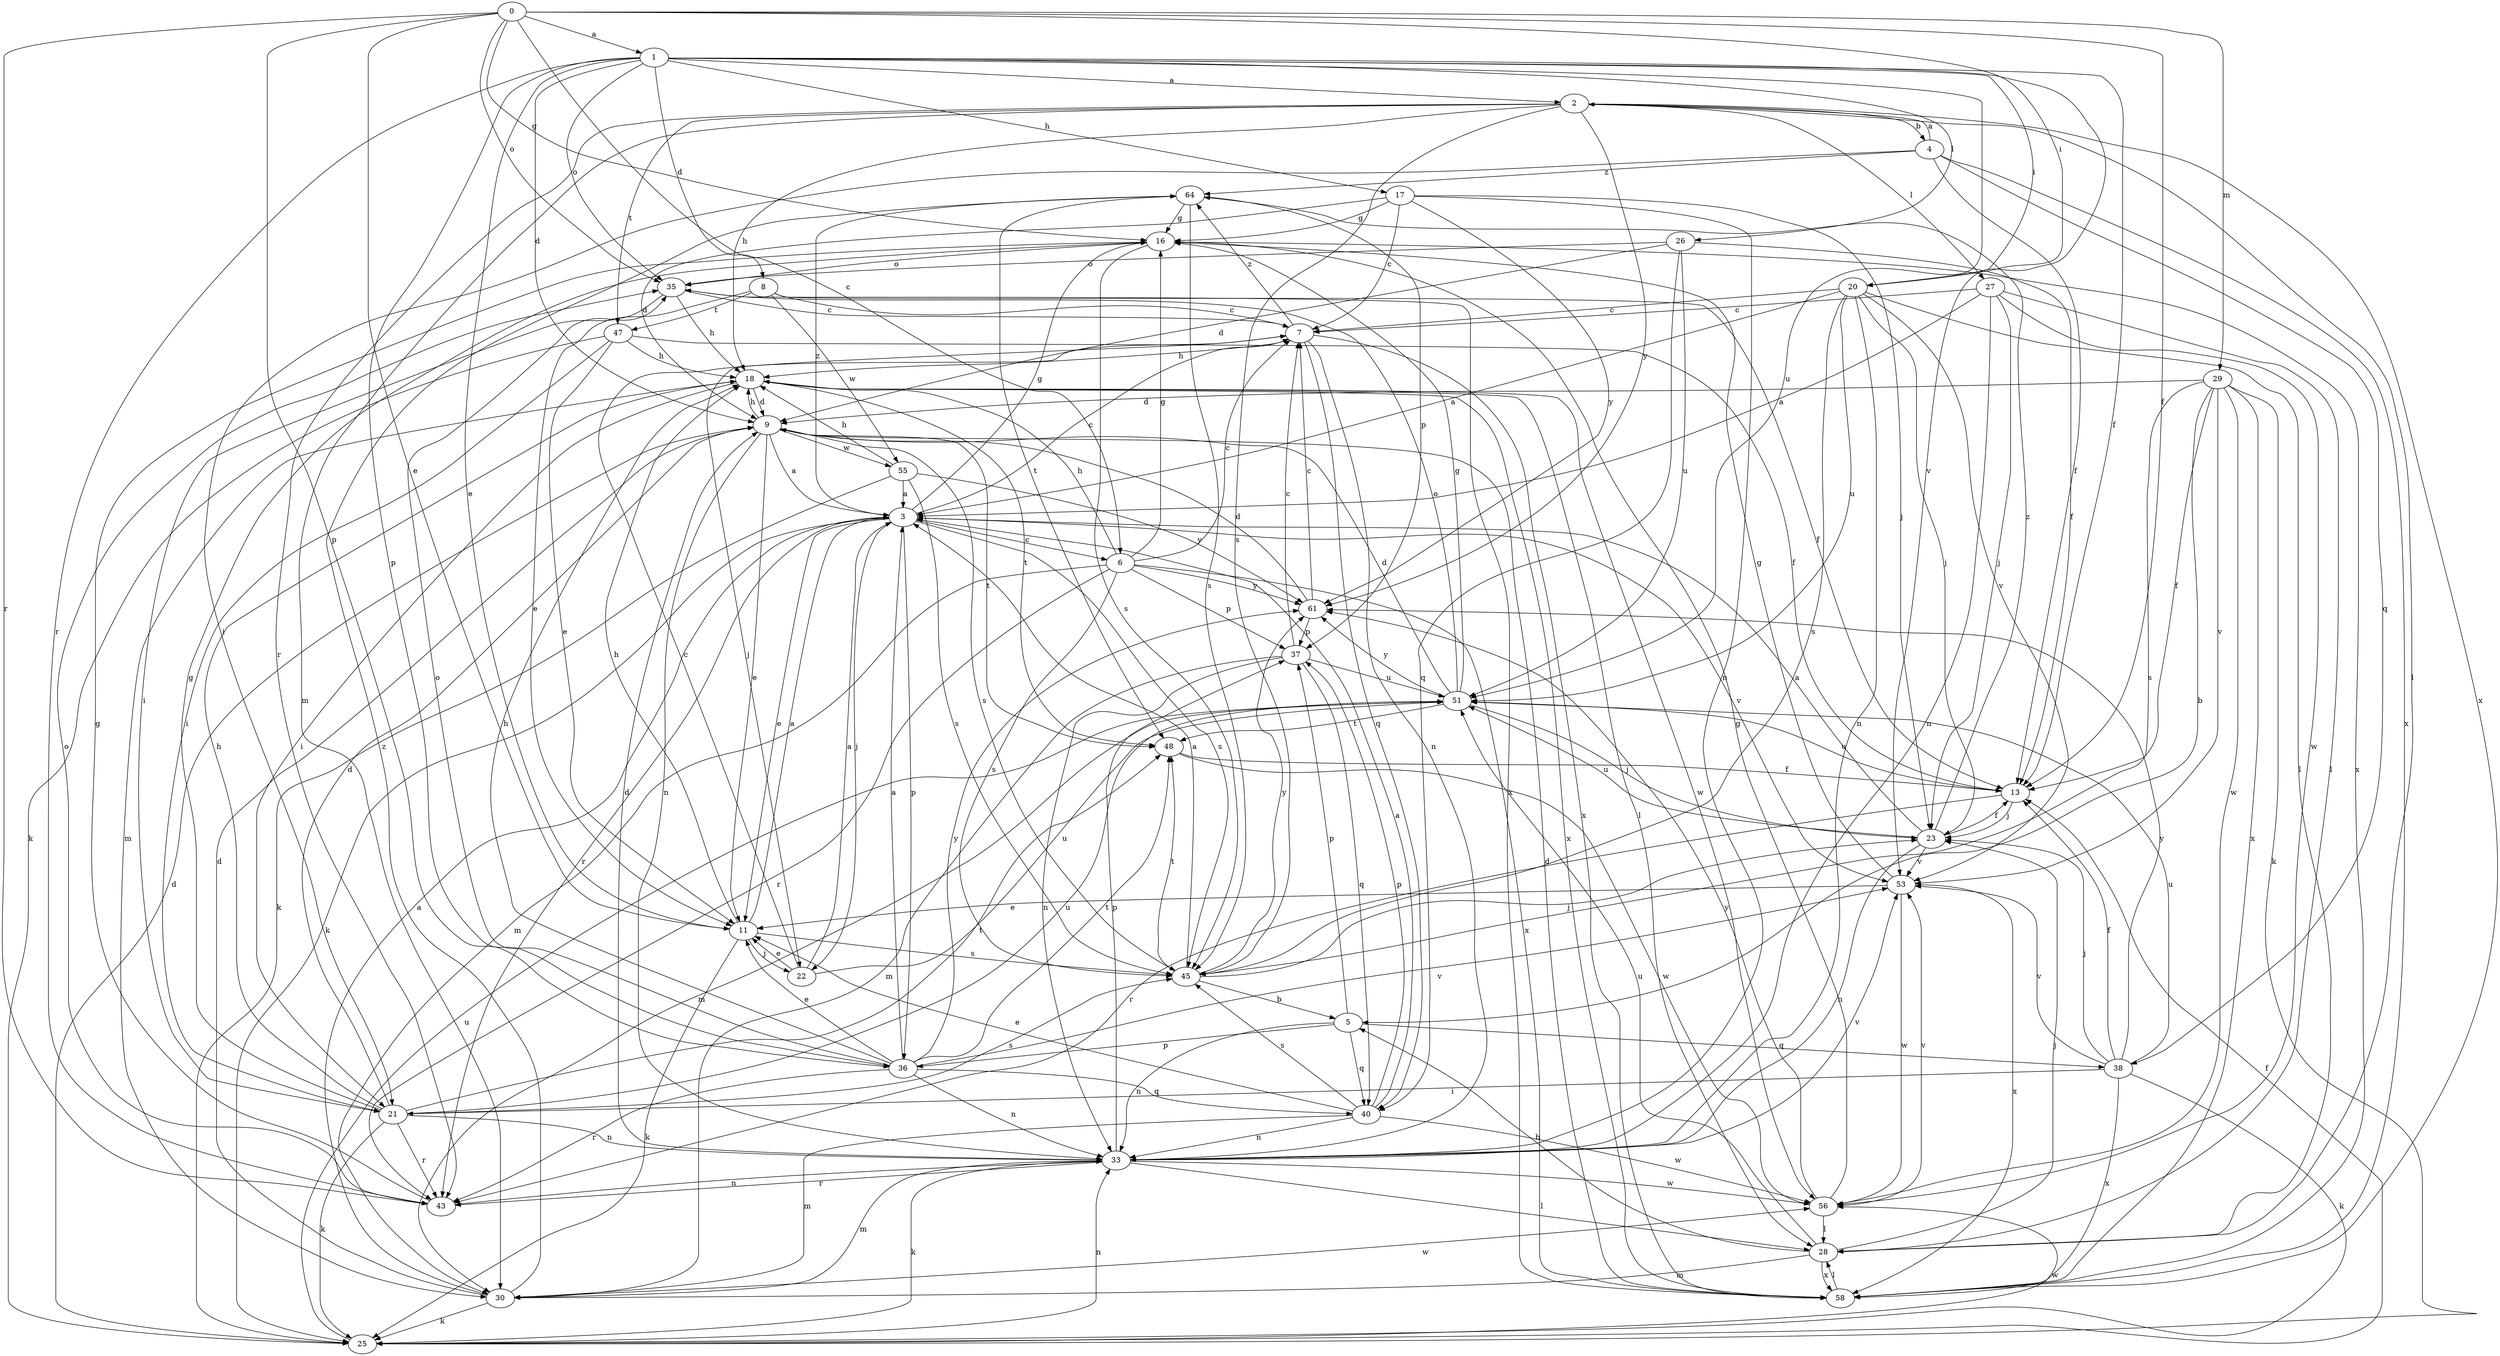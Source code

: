 strict digraph  {
0;
1;
2;
3;
4;
5;
6;
7;
8;
9;
11;
13;
16;
17;
18;
20;
21;
22;
23;
25;
26;
27;
28;
29;
30;
33;
35;
36;
37;
38;
40;
43;
45;
47;
48;
51;
53;
55;
56;
58;
61;
64;
0 -> 1  [label=a];
0 -> 6  [label=c];
0 -> 11  [label=e];
0 -> 13  [label=f];
0 -> 16  [label=g];
0 -> 20  [label=i];
0 -> 29  [label=m];
0 -> 35  [label=o];
0 -> 36  [label=p];
0 -> 43  [label=r];
1 -> 2  [label=a];
1 -> 8  [label=d];
1 -> 9  [label=d];
1 -> 11  [label=e];
1 -> 13  [label=f];
1 -> 17  [label=h];
1 -> 20  [label=i];
1 -> 26  [label=l];
1 -> 35  [label=o];
1 -> 36  [label=p];
1 -> 43  [label=r];
1 -> 51  [label=u];
1 -> 53  [label=v];
2 -> 4  [label=b];
2 -> 18  [label=h];
2 -> 27  [label=l];
2 -> 28  [label=l];
2 -> 30  [label=m];
2 -> 43  [label=r];
2 -> 45  [label=s];
2 -> 47  [label=t];
2 -> 58  [label=x];
2 -> 61  [label=y];
3 -> 6  [label=c];
3 -> 7  [label=c];
3 -> 11  [label=e];
3 -> 16  [label=g];
3 -> 22  [label=j];
3 -> 25  [label=k];
3 -> 36  [label=p];
3 -> 43  [label=r];
3 -> 45  [label=s];
3 -> 53  [label=v];
3 -> 64  [label=z];
4 -> 2  [label=a];
4 -> 13  [label=f];
4 -> 21  [label=i];
4 -> 38  [label=q];
4 -> 58  [label=x];
4 -> 64  [label=z];
5 -> 33  [label=n];
5 -> 36  [label=p];
5 -> 37  [label=p];
5 -> 38  [label=q];
5 -> 40  [label=q];
6 -> 7  [label=c];
6 -> 16  [label=g];
6 -> 18  [label=h];
6 -> 30  [label=m];
6 -> 37  [label=p];
6 -> 43  [label=r];
6 -> 45  [label=s];
6 -> 58  [label=x];
6 -> 61  [label=y];
7 -> 18  [label=h];
7 -> 22  [label=j];
7 -> 33  [label=n];
7 -> 40  [label=q];
7 -> 58  [label=x];
7 -> 64  [label=z];
8 -> 7  [label=c];
8 -> 11  [label=e];
8 -> 13  [label=f];
8 -> 47  [label=t];
8 -> 55  [label=w];
9 -> 3  [label=a];
9 -> 11  [label=e];
9 -> 18  [label=h];
9 -> 33  [label=n];
9 -> 45  [label=s];
9 -> 48  [label=t];
9 -> 55  [label=w];
11 -> 3  [label=a];
11 -> 18  [label=h];
11 -> 22  [label=j];
11 -> 25  [label=k];
11 -> 45  [label=s];
13 -> 23  [label=j];
13 -> 43  [label=r];
13 -> 51  [label=u];
16 -> 35  [label=o];
16 -> 45  [label=s];
16 -> 58  [label=x];
17 -> 7  [label=c];
17 -> 9  [label=d];
17 -> 16  [label=g];
17 -> 23  [label=j];
17 -> 33  [label=n];
17 -> 61  [label=y];
18 -> 9  [label=d];
18 -> 21  [label=i];
18 -> 28  [label=l];
18 -> 30  [label=m];
18 -> 48  [label=t];
18 -> 56  [label=w];
18 -> 58  [label=x];
20 -> 3  [label=a];
20 -> 7  [label=c];
20 -> 23  [label=j];
20 -> 28  [label=l];
20 -> 33  [label=n];
20 -> 45  [label=s];
20 -> 51  [label=u];
20 -> 53  [label=v];
21 -> 9  [label=d];
21 -> 16  [label=g];
21 -> 18  [label=h];
21 -> 25  [label=k];
21 -> 33  [label=n];
21 -> 43  [label=r];
21 -> 45  [label=s];
21 -> 48  [label=t];
21 -> 51  [label=u];
22 -> 3  [label=a];
22 -> 7  [label=c];
22 -> 11  [label=e];
22 -> 51  [label=u];
23 -> 3  [label=a];
23 -> 13  [label=f];
23 -> 33  [label=n];
23 -> 51  [label=u];
23 -> 53  [label=v];
23 -> 64  [label=z];
25 -> 9  [label=d];
25 -> 13  [label=f];
25 -> 33  [label=n];
25 -> 51  [label=u];
25 -> 56  [label=w];
26 -> 9  [label=d];
26 -> 13  [label=f];
26 -> 35  [label=o];
26 -> 40  [label=q];
26 -> 51  [label=u];
27 -> 3  [label=a];
27 -> 7  [label=c];
27 -> 23  [label=j];
27 -> 28  [label=l];
27 -> 33  [label=n];
27 -> 56  [label=w];
28 -> 5  [label=b];
28 -> 23  [label=j];
28 -> 30  [label=m];
28 -> 51  [label=u];
28 -> 58  [label=x];
29 -> 5  [label=b];
29 -> 9  [label=d];
29 -> 13  [label=f];
29 -> 25  [label=k];
29 -> 45  [label=s];
29 -> 53  [label=v];
29 -> 56  [label=w];
29 -> 58  [label=x];
30 -> 3  [label=a];
30 -> 9  [label=d];
30 -> 25  [label=k];
30 -> 56  [label=w];
30 -> 64  [label=z];
33 -> 9  [label=d];
33 -> 25  [label=k];
33 -> 28  [label=l];
33 -> 30  [label=m];
33 -> 37  [label=p];
33 -> 43  [label=r];
33 -> 53  [label=v];
33 -> 56  [label=w];
35 -> 7  [label=c];
35 -> 18  [label=h];
35 -> 21  [label=i];
35 -> 58  [label=x];
36 -> 3  [label=a];
36 -> 11  [label=e];
36 -> 18  [label=h];
36 -> 33  [label=n];
36 -> 35  [label=o];
36 -> 40  [label=q];
36 -> 43  [label=r];
36 -> 48  [label=t];
36 -> 53  [label=v];
36 -> 61  [label=y];
37 -> 7  [label=c];
37 -> 30  [label=m];
37 -> 33  [label=n];
37 -> 40  [label=q];
37 -> 51  [label=u];
38 -> 13  [label=f];
38 -> 21  [label=i];
38 -> 23  [label=j];
38 -> 25  [label=k];
38 -> 51  [label=u];
38 -> 53  [label=v];
38 -> 58  [label=x];
38 -> 61  [label=y];
40 -> 3  [label=a];
40 -> 11  [label=e];
40 -> 30  [label=m];
40 -> 33  [label=n];
40 -> 37  [label=p];
40 -> 45  [label=s];
40 -> 56  [label=w];
43 -> 16  [label=g];
43 -> 33  [label=n];
43 -> 35  [label=o];
45 -> 3  [label=a];
45 -> 5  [label=b];
45 -> 23  [label=j];
45 -> 48  [label=t];
45 -> 61  [label=y];
47 -> 11  [label=e];
47 -> 13  [label=f];
47 -> 18  [label=h];
47 -> 21  [label=i];
47 -> 25  [label=k];
48 -> 13  [label=f];
48 -> 56  [label=w];
51 -> 9  [label=d];
51 -> 16  [label=g];
51 -> 23  [label=j];
51 -> 30  [label=m];
51 -> 35  [label=o];
51 -> 48  [label=t];
51 -> 61  [label=y];
53 -> 11  [label=e];
53 -> 16  [label=g];
53 -> 56  [label=w];
53 -> 58  [label=x];
55 -> 3  [label=a];
55 -> 18  [label=h];
55 -> 25  [label=k];
55 -> 45  [label=s];
55 -> 61  [label=y];
56 -> 16  [label=g];
56 -> 28  [label=l];
56 -> 53  [label=v];
56 -> 61  [label=y];
58 -> 9  [label=d];
58 -> 28  [label=l];
61 -> 7  [label=c];
61 -> 9  [label=d];
61 -> 37  [label=p];
64 -> 16  [label=g];
64 -> 37  [label=p];
64 -> 45  [label=s];
64 -> 48  [label=t];
}
